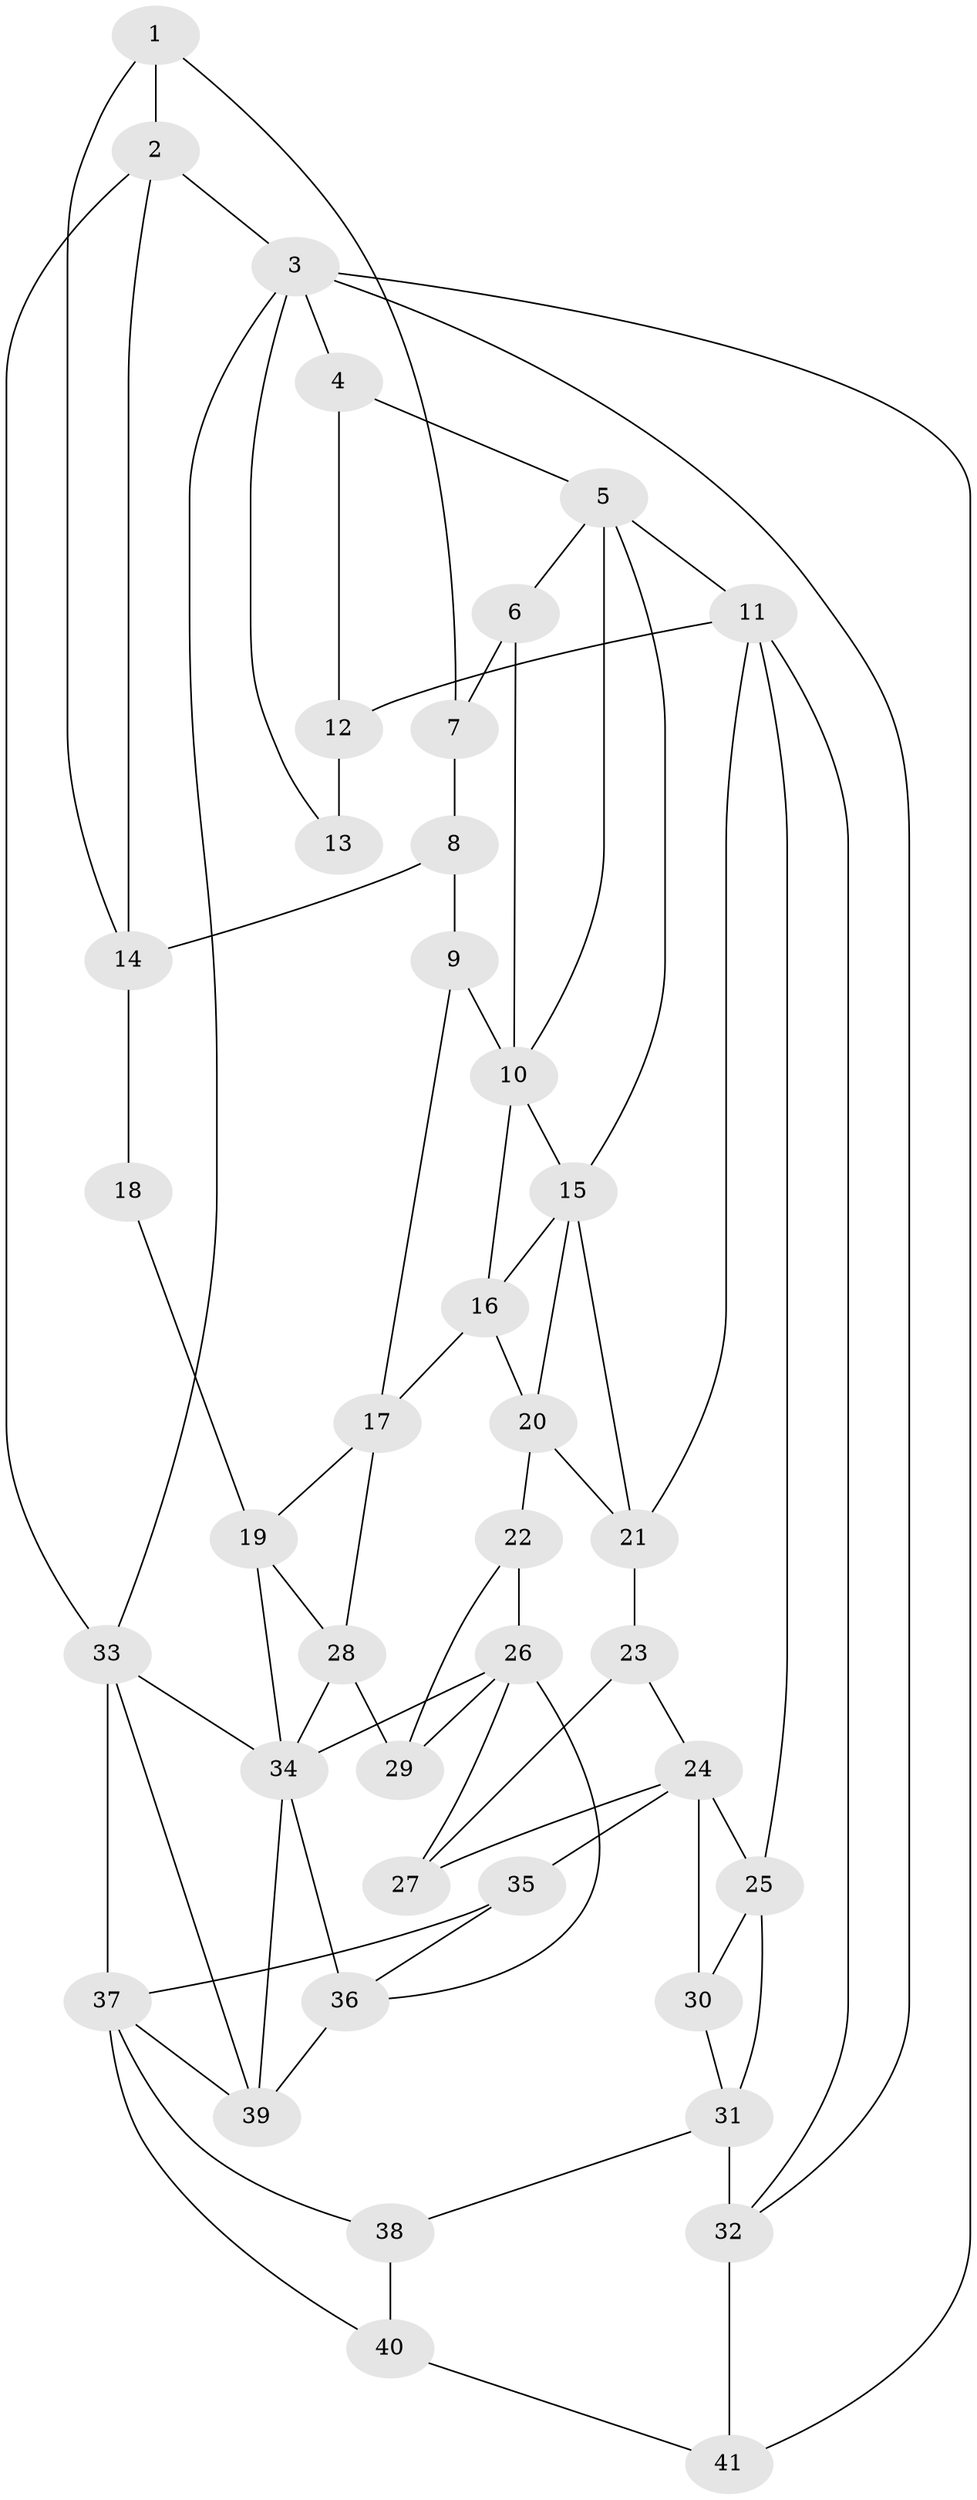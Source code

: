 // original degree distribution, {3: 0.022727272727272728, 6: 0.23484848484848486, 5: 0.5075757575757576, 4: 0.23484848484848486}
// Generated by graph-tools (version 1.1) at 2025/54/03/04/25 22:54:22]
// undirected, 41 vertices, 78 edges
graph export_dot {
  node [color=gray90,style=filled];
  1;
  2;
  3;
  4;
  5;
  6;
  7;
  8;
  9;
  10;
  11;
  12;
  13;
  14;
  15;
  16;
  17;
  18;
  19;
  20;
  21;
  22;
  23;
  24;
  25;
  26;
  27;
  28;
  29;
  30;
  31;
  32;
  33;
  34;
  35;
  36;
  37;
  38;
  39;
  40;
  41;
  1 -- 2 [weight=1.0];
  1 -- 7 [weight=1.0];
  1 -- 14 [weight=1.0];
  2 -- 3 [weight=1.0];
  2 -- 14 [weight=2.0];
  2 -- 33 [weight=1.0];
  3 -- 4 [weight=1.0];
  3 -- 13 [weight=1.0];
  3 -- 32 [weight=1.0];
  3 -- 33 [weight=1.0];
  3 -- 41 [weight=1.0];
  4 -- 5 [weight=1.0];
  4 -- 12 [weight=1.0];
  5 -- 6 [weight=1.0];
  5 -- 10 [weight=1.0];
  5 -- 11 [weight=1.0];
  5 -- 15 [weight=1.0];
  6 -- 7 [weight=1.0];
  6 -- 10 [weight=1.0];
  7 -- 8 [weight=1.0];
  8 -- 9 [weight=1.0];
  8 -- 14 [weight=1.0];
  9 -- 10 [weight=2.0];
  9 -- 17 [weight=1.0];
  10 -- 15 [weight=1.0];
  10 -- 16 [weight=1.0];
  11 -- 12 [weight=2.0];
  11 -- 21 [weight=1.0];
  11 -- 25 [weight=1.0];
  11 -- 32 [weight=1.0];
  12 -- 13 [weight=3.0];
  14 -- 18 [weight=2.0];
  15 -- 16 [weight=1.0];
  15 -- 20 [weight=1.0];
  15 -- 21 [weight=1.0];
  16 -- 17 [weight=1.0];
  16 -- 20 [weight=1.0];
  17 -- 19 [weight=1.0];
  17 -- 28 [weight=1.0];
  18 -- 19 [weight=2.0];
  19 -- 28 [weight=1.0];
  19 -- 34 [weight=2.0];
  20 -- 21 [weight=2.0];
  20 -- 22 [weight=2.0];
  21 -- 23 [weight=1.0];
  22 -- 26 [weight=1.0];
  22 -- 29 [weight=1.0];
  23 -- 24 [weight=1.0];
  23 -- 27 [weight=1.0];
  24 -- 25 [weight=1.0];
  24 -- 27 [weight=1.0];
  24 -- 30 [weight=1.0];
  24 -- 35 [weight=2.0];
  25 -- 30 [weight=3.0];
  25 -- 31 [weight=1.0];
  26 -- 27 [weight=2.0];
  26 -- 29 [weight=1.0];
  26 -- 34 [weight=1.0];
  26 -- 36 [weight=1.0];
  28 -- 29 [weight=2.0];
  28 -- 34 [weight=1.0];
  30 -- 31 [weight=1.0];
  31 -- 32 [weight=2.0];
  31 -- 38 [weight=1.0];
  32 -- 41 [weight=2.0];
  33 -- 34 [weight=1.0];
  33 -- 37 [weight=1.0];
  33 -- 39 [weight=1.0];
  34 -- 36 [weight=1.0];
  34 -- 39 [weight=1.0];
  35 -- 36 [weight=1.0];
  35 -- 37 [weight=1.0];
  36 -- 39 [weight=2.0];
  37 -- 38 [weight=1.0];
  37 -- 39 [weight=2.0];
  37 -- 40 [weight=2.0];
  38 -- 40 [weight=2.0];
  40 -- 41 [weight=2.0];
}
